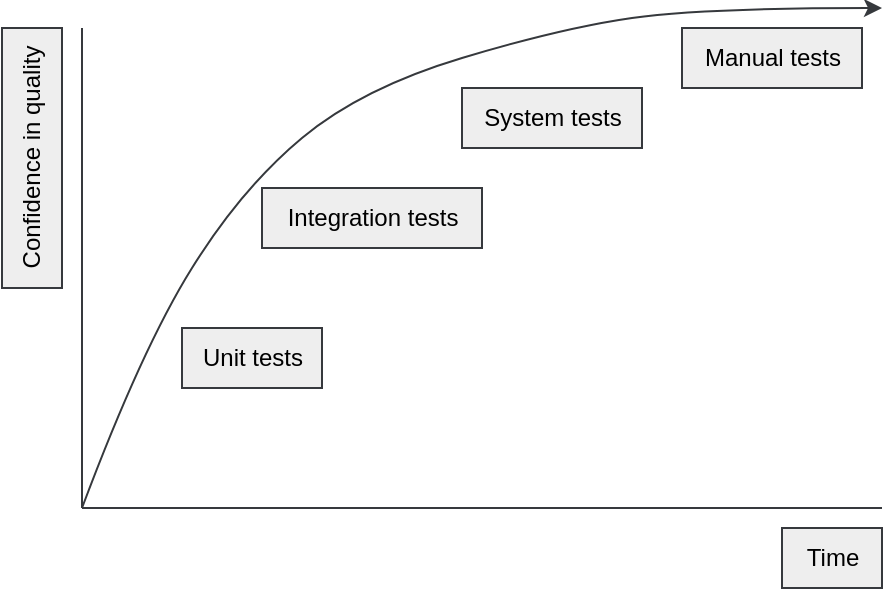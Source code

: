 <mxfile>
    <diagram id="YhE5hcaQsrT8FH6Dbn4F" name="Page-1">
        <mxGraphModel dx="1059" dy="509" grid="1" gridSize="10" guides="1" tooltips="1" connect="1" arrows="1" fold="1" page="1" pageScale="1" pageWidth="850" pageHeight="1100" math="0" shadow="0">
            <root>
                <mxCell id="0"/>
                <mxCell id="1" parent="0"/>
                <mxCell id="2" value="" style="endArrow=none;html=1;fillColor=#eeeeee;strokeColor=#36393d;" edge="1" parent="1">
                    <mxGeometry width="50" height="50" relative="1" as="geometry">
                        <mxPoint x="160" y="320" as="sourcePoint"/>
                        <mxPoint x="160" y="80" as="targetPoint"/>
                    </mxGeometry>
                </mxCell>
                <mxCell id="3" value="" style="endArrow=none;html=1;fillColor=#eeeeee;strokeColor=#36393d;" edge="1" parent="1">
                    <mxGeometry width="50" height="50" relative="1" as="geometry">
                        <mxPoint x="160" y="320" as="sourcePoint"/>
                        <mxPoint x="560" y="320" as="targetPoint"/>
                    </mxGeometry>
                </mxCell>
                <mxCell id="4" value="Time" style="text;html=1;align=center;verticalAlign=middle;resizable=0;points=[];autosize=1;strokeColor=#36393d;fillColor=#eeeeee;" vertex="1" parent="1">
                    <mxGeometry x="510" y="330" width="50" height="30" as="geometry"/>
                </mxCell>
                <mxCell id="5" value="Confidence in quality" style="text;html=1;align=center;verticalAlign=middle;resizable=0;points=[];autosize=1;strokeColor=#36393d;fillColor=#eeeeee;flipV=0;rotation=270;" vertex="1" parent="1">
                    <mxGeometry x="70" y="130" width="130" height="30" as="geometry"/>
                </mxCell>
                <mxCell id="6" value="Unit tests" style="text;html=1;align=center;verticalAlign=middle;resizable=0;points=[];autosize=1;strokeColor=#36393d;fillColor=#eeeeee;" vertex="1" parent="1">
                    <mxGeometry x="210" y="230" width="70" height="30" as="geometry"/>
                </mxCell>
                <mxCell id="7" value="Integration tests" style="text;html=1;align=center;verticalAlign=middle;resizable=0;points=[];autosize=1;strokeColor=#36393d;fillColor=#eeeeee;" vertex="1" parent="1">
                    <mxGeometry x="250" y="160" width="110" height="30" as="geometry"/>
                </mxCell>
                <mxCell id="8" value="System tests" style="text;html=1;align=center;verticalAlign=middle;resizable=0;points=[];autosize=1;strokeColor=#36393d;fillColor=#eeeeee;" vertex="1" parent="1">
                    <mxGeometry x="350" y="110" width="90" height="30" as="geometry"/>
                </mxCell>
                <mxCell id="9" value="Manual tests" style="text;html=1;align=center;verticalAlign=middle;resizable=0;points=[];autosize=1;strokeColor=#36393d;fillColor=#eeeeee;" vertex="1" parent="1">
                    <mxGeometry x="460" y="80" width="90" height="30" as="geometry"/>
                </mxCell>
                <mxCell id="10" value="" style="curved=1;endArrow=classic;html=1;fillColor=#eeeeee;strokeColor=#36393d;" edge="1" parent="1">
                    <mxGeometry width="50" height="50" relative="1" as="geometry">
                        <mxPoint x="160" y="320" as="sourcePoint"/>
                        <mxPoint x="560" y="70" as="targetPoint"/>
                        <Array as="points">
                            <mxPoint x="190" y="240"/>
                            <mxPoint x="240" y="160"/>
                            <mxPoint x="300" y="110"/>
                            <mxPoint x="400" y="80"/>
                            <mxPoint x="470" y="70"/>
                        </Array>
                    </mxGeometry>
                </mxCell>
            </root>
        </mxGraphModel>
    </diagram>
</mxfile>